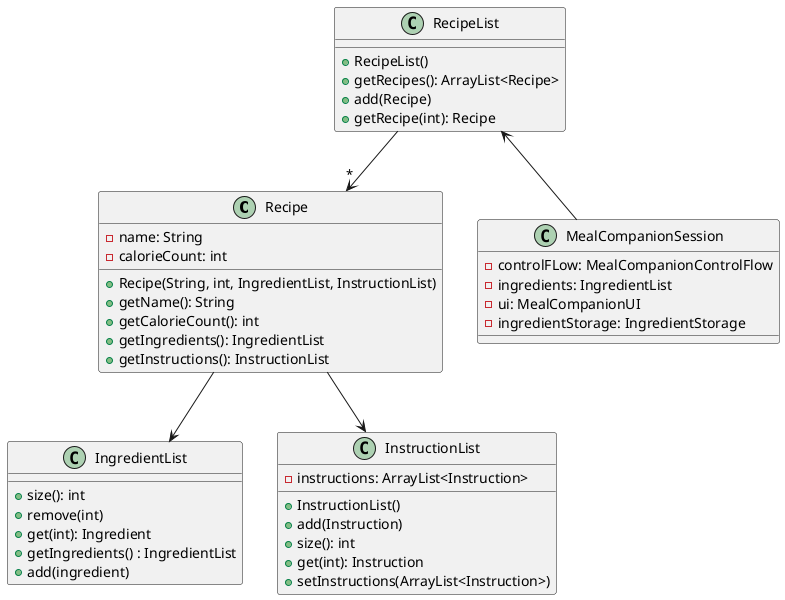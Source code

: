 @startuml
'https://plantuml.com/class-diagram

Recipe --> IngredientList
Recipe --> InstructionList
RecipeList --> "*" Recipe
RecipeList <-- MealCompanionSession

class Recipe {
-name: String
-calorieCount: int
+Recipe(String, int, IngredientList, InstructionList)
+getName(): String
+getCalorieCount(): int
+getIngredients(): IngredientList
+getInstructions(): InstructionList
}

class IngredientList {
+size(): int
+remove(int)
+get(int): Ingredient
+getIngredients() : IngredientList
+add(ingredient)
}

class InstructionList {
-instructions: ArrayList<Instruction>
+InstructionList()
+add(Instruction)
+size(): int
+get(int): Instruction
+setInstructions(ArrayList<Instruction>)
}

class RecipeList {
+RecipeList()
+getRecipes(): ArrayList<Recipe>
+add(Recipe)
+getRecipe(int): Recipe
}

class MealCompanionSession {
- controlFLow: MealCompanionControlFlow
- ingredients: IngredientList
- ui: MealCompanionUI
- ingredientStorage: IngredientStorage
}

@enduml